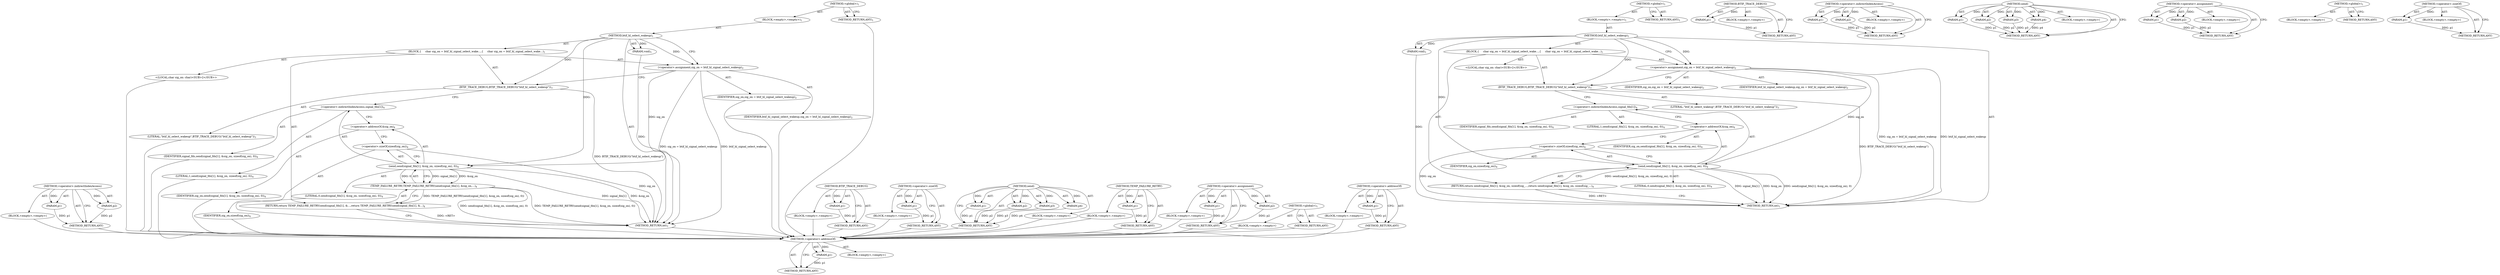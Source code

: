 digraph "&lt;operator&gt;.addressOf" {
vulnerable_69 [label=<(METHOD,&lt;operator&gt;.addressOf)>];
vulnerable_70 [label=<(PARAM,p1)>];
vulnerable_71 [label=<(BLOCK,&lt;empty&gt;,&lt;empty&gt;)>];
vulnerable_72 [label=<(METHOD_RETURN,ANY)>];
vulnerable_6 [label=<(METHOD,&lt;global&gt;)<SUB>1</SUB>>];
vulnerable_7 [label=<(BLOCK,&lt;empty&gt;,&lt;empty&gt;)<SUB>1</SUB>>];
vulnerable_8 [label=<(METHOD,btif_hl_select_wakeup)<SUB>1</SUB>>];
vulnerable_9 [label=<(PARAM,void)<SUB>1</SUB>>];
vulnerable_10 [label=<(BLOCK,{
     char sig_on = btif_hl_signal_select_wake...,{
     char sig_on = btif_hl_signal_select_wake...)<SUB>1</SUB>>];
vulnerable_11 [label="<(LOCAL,char sig_on: char)<SUB>2</SUB>>"];
vulnerable_12 [label=<(&lt;operator&gt;.assignment,sig_on = btif_hl_signal_select_wakeup)<SUB>2</SUB>>];
vulnerable_13 [label=<(IDENTIFIER,sig_on,sig_on = btif_hl_signal_select_wakeup)<SUB>2</SUB>>];
vulnerable_14 [label=<(IDENTIFIER,btif_hl_signal_select_wakeup,sig_on = btif_hl_signal_select_wakeup)<SUB>2</SUB>>];
vulnerable_15 [label=<(BTIF_TRACE_DEBUG,BTIF_TRACE_DEBUG(&quot;btif_hl_select_wakeup&quot;))<SUB>3</SUB>>];
vulnerable_16 [label=<(LITERAL,&quot;btif_hl_select_wakeup&quot;,BTIF_TRACE_DEBUG(&quot;btif_hl_select_wakeup&quot;))<SUB>3</SUB>>];
vulnerable_17 [label=<(RETURN,return send(signal_fds[1], &amp;sig_on, sizeof(sig_...,return send(signal_fds[1], &amp;sig_on, sizeof(sig_...)<SUB>4</SUB>>];
vulnerable_18 [label=<(send,send(signal_fds[1], &amp;sig_on, sizeof(sig_on), 0))<SUB>4</SUB>>];
vulnerable_19 [label=<(&lt;operator&gt;.indirectIndexAccess,signal_fds[1])<SUB>4</SUB>>];
vulnerable_20 [label=<(IDENTIFIER,signal_fds,send(signal_fds[1], &amp;sig_on, sizeof(sig_on), 0))<SUB>4</SUB>>];
vulnerable_21 [label=<(LITERAL,1,send(signal_fds[1], &amp;sig_on, sizeof(sig_on), 0))<SUB>4</SUB>>];
vulnerable_22 [label=<(&lt;operator&gt;.addressOf,&amp;sig_on)<SUB>4</SUB>>];
vulnerable_23 [label=<(IDENTIFIER,sig_on,send(signal_fds[1], &amp;sig_on, sizeof(sig_on), 0))<SUB>4</SUB>>];
vulnerable_24 [label=<(&lt;operator&gt;.sizeOf,sizeof(sig_on))<SUB>4</SUB>>];
vulnerable_25 [label=<(IDENTIFIER,sig_on,sizeof(sig_on))<SUB>4</SUB>>];
vulnerable_26 [label=<(LITERAL,0,send(signal_fds[1], &amp;sig_on, sizeof(sig_on), 0))<SUB>4</SUB>>];
vulnerable_27 [label=<(METHOD_RETURN,int)<SUB>1</SUB>>];
vulnerable_29 [label=<(METHOD_RETURN,ANY)<SUB>1</SUB>>];
vulnerable_53 [label=<(METHOD,BTIF_TRACE_DEBUG)>];
vulnerable_54 [label=<(PARAM,p1)>];
vulnerable_55 [label=<(BLOCK,&lt;empty&gt;,&lt;empty&gt;)>];
vulnerable_56 [label=<(METHOD_RETURN,ANY)>];
vulnerable_64 [label=<(METHOD,&lt;operator&gt;.indirectIndexAccess)>];
vulnerable_65 [label=<(PARAM,p1)>];
vulnerable_66 [label=<(PARAM,p2)>];
vulnerable_67 [label=<(BLOCK,&lt;empty&gt;,&lt;empty&gt;)>];
vulnerable_68 [label=<(METHOD_RETURN,ANY)>];
vulnerable_57 [label=<(METHOD,send)>];
vulnerable_58 [label=<(PARAM,p1)>];
vulnerable_59 [label=<(PARAM,p2)>];
vulnerable_60 [label=<(PARAM,p3)>];
vulnerable_61 [label=<(PARAM,p4)>];
vulnerable_62 [label=<(BLOCK,&lt;empty&gt;,&lt;empty&gt;)>];
vulnerable_63 [label=<(METHOD_RETURN,ANY)>];
vulnerable_48 [label=<(METHOD,&lt;operator&gt;.assignment)>];
vulnerable_49 [label=<(PARAM,p1)>];
vulnerable_50 [label=<(PARAM,p2)>];
vulnerable_51 [label=<(BLOCK,&lt;empty&gt;,&lt;empty&gt;)>];
vulnerable_52 [label=<(METHOD_RETURN,ANY)>];
vulnerable_42 [label=<(METHOD,&lt;global&gt;)<SUB>1</SUB>>];
vulnerable_43 [label=<(BLOCK,&lt;empty&gt;,&lt;empty&gt;)>];
vulnerable_44 [label=<(METHOD_RETURN,ANY)>];
vulnerable_73 [label=<(METHOD,&lt;operator&gt;.sizeOf)>];
vulnerable_74 [label=<(PARAM,p1)>];
vulnerable_75 [label=<(BLOCK,&lt;empty&gt;,&lt;empty&gt;)>];
vulnerable_76 [label=<(METHOD_RETURN,ANY)>];
fixed_69 [label=<(METHOD,&lt;operator&gt;.indirectIndexAccess)>];
fixed_70 [label=<(PARAM,p1)>];
fixed_71 [label=<(PARAM,p2)>];
fixed_72 [label=<(BLOCK,&lt;empty&gt;,&lt;empty&gt;)>];
fixed_73 [label=<(METHOD_RETURN,ANY)>];
fixed_6 [label=<(METHOD,&lt;global&gt;)<SUB>1</SUB>>];
fixed_7 [label=<(BLOCK,&lt;empty&gt;,&lt;empty&gt;)<SUB>1</SUB>>];
fixed_8 [label=<(METHOD,btif_hl_select_wakeup)<SUB>1</SUB>>];
fixed_9 [label=<(PARAM,void)<SUB>1</SUB>>];
fixed_10 [label=<(BLOCK,{
     char sig_on = btif_hl_signal_select_wake...,{
     char sig_on = btif_hl_signal_select_wake...)<SUB>1</SUB>>];
fixed_11 [label="<(LOCAL,char sig_on: char)<SUB>2</SUB>>"];
fixed_12 [label=<(&lt;operator&gt;.assignment,sig_on = btif_hl_signal_select_wakeup)<SUB>2</SUB>>];
fixed_13 [label=<(IDENTIFIER,sig_on,sig_on = btif_hl_signal_select_wakeup)<SUB>2</SUB>>];
fixed_14 [label=<(IDENTIFIER,btif_hl_signal_select_wakeup,sig_on = btif_hl_signal_select_wakeup)<SUB>2</SUB>>];
fixed_15 [label=<(BTIF_TRACE_DEBUG,BTIF_TRACE_DEBUG(&quot;btif_hl_select_wakeup&quot;))<SUB>3</SUB>>];
fixed_16 [label=<(LITERAL,&quot;btif_hl_select_wakeup&quot;,BTIF_TRACE_DEBUG(&quot;btif_hl_select_wakeup&quot;))<SUB>3</SUB>>];
fixed_17 [label=<(RETURN,return TEMP_FAILURE_RETRY(send(signal_fds[1], &amp;...,return TEMP_FAILURE_RETRY(send(signal_fds[1], &amp;...)<SUB>4</SUB>>];
fixed_18 [label=<(TEMP_FAILURE_RETRY,TEMP_FAILURE_RETRY(send(signal_fds[1], &amp;sig_on,...)<SUB>4</SUB>>];
fixed_19 [label=<(send,send(signal_fds[1], &amp;sig_on, sizeof(sig_on), 0))<SUB>4</SUB>>];
fixed_20 [label=<(&lt;operator&gt;.indirectIndexAccess,signal_fds[1])<SUB>4</SUB>>];
fixed_21 [label=<(IDENTIFIER,signal_fds,send(signal_fds[1], &amp;sig_on, sizeof(sig_on), 0))<SUB>4</SUB>>];
fixed_22 [label=<(LITERAL,1,send(signal_fds[1], &amp;sig_on, sizeof(sig_on), 0))<SUB>4</SUB>>];
fixed_23 [label=<(&lt;operator&gt;.addressOf,&amp;sig_on)<SUB>4</SUB>>];
fixed_24 [label=<(IDENTIFIER,sig_on,send(signal_fds[1], &amp;sig_on, sizeof(sig_on), 0))<SUB>4</SUB>>];
fixed_25 [label=<(&lt;operator&gt;.sizeOf,sizeof(sig_on))<SUB>4</SUB>>];
fixed_26 [label=<(IDENTIFIER,sig_on,sizeof(sig_on))<SUB>4</SUB>>];
fixed_27 [label=<(LITERAL,0,send(signal_fds[1], &amp;sig_on, sizeof(sig_on), 0))<SUB>4</SUB>>];
fixed_28 [label=<(METHOD_RETURN,int)<SUB>1</SUB>>];
fixed_30 [label=<(METHOD_RETURN,ANY)<SUB>1</SUB>>];
fixed_54 [label=<(METHOD,BTIF_TRACE_DEBUG)>];
fixed_55 [label=<(PARAM,p1)>];
fixed_56 [label=<(BLOCK,&lt;empty&gt;,&lt;empty&gt;)>];
fixed_57 [label=<(METHOD_RETURN,ANY)>];
fixed_78 [label=<(METHOD,&lt;operator&gt;.sizeOf)>];
fixed_79 [label=<(PARAM,p1)>];
fixed_80 [label=<(BLOCK,&lt;empty&gt;,&lt;empty&gt;)>];
fixed_81 [label=<(METHOD_RETURN,ANY)>];
fixed_62 [label=<(METHOD,send)>];
fixed_63 [label=<(PARAM,p1)>];
fixed_64 [label=<(PARAM,p2)>];
fixed_65 [label=<(PARAM,p3)>];
fixed_66 [label=<(PARAM,p4)>];
fixed_67 [label=<(BLOCK,&lt;empty&gt;,&lt;empty&gt;)>];
fixed_68 [label=<(METHOD_RETURN,ANY)>];
fixed_58 [label=<(METHOD,TEMP_FAILURE_RETRY)>];
fixed_59 [label=<(PARAM,p1)>];
fixed_60 [label=<(BLOCK,&lt;empty&gt;,&lt;empty&gt;)>];
fixed_61 [label=<(METHOD_RETURN,ANY)>];
fixed_49 [label=<(METHOD,&lt;operator&gt;.assignment)>];
fixed_50 [label=<(PARAM,p1)>];
fixed_51 [label=<(PARAM,p2)>];
fixed_52 [label=<(BLOCK,&lt;empty&gt;,&lt;empty&gt;)>];
fixed_53 [label=<(METHOD_RETURN,ANY)>];
fixed_43 [label=<(METHOD,&lt;global&gt;)<SUB>1</SUB>>];
fixed_44 [label=<(BLOCK,&lt;empty&gt;,&lt;empty&gt;)>];
fixed_45 [label=<(METHOD_RETURN,ANY)>];
fixed_74 [label=<(METHOD,&lt;operator&gt;.addressOf)>];
fixed_75 [label=<(PARAM,p1)>];
fixed_76 [label=<(BLOCK,&lt;empty&gt;,&lt;empty&gt;)>];
fixed_77 [label=<(METHOD_RETURN,ANY)>];
vulnerable_69 -> vulnerable_70  [key=0, label="AST: "];
vulnerable_69 -> vulnerable_70  [key=1, label="DDG: "];
vulnerable_69 -> vulnerable_71  [key=0, label="AST: "];
vulnerable_69 -> vulnerable_72  [key=0, label="AST: "];
vulnerable_69 -> vulnerable_72  [key=1, label="CFG: "];
vulnerable_70 -> vulnerable_72  [key=0, label="DDG: p1"];
vulnerable_6 -> vulnerable_7  [key=0, label="AST: "];
vulnerable_6 -> vulnerable_29  [key=0, label="AST: "];
vulnerable_6 -> vulnerable_29  [key=1, label="CFG: "];
vulnerable_7 -> vulnerable_8  [key=0, label="AST: "];
vulnerable_8 -> vulnerable_9  [key=0, label="AST: "];
vulnerable_8 -> vulnerable_9  [key=1, label="DDG: "];
vulnerable_8 -> vulnerable_10  [key=0, label="AST: "];
vulnerable_8 -> vulnerable_27  [key=0, label="AST: "];
vulnerable_8 -> vulnerable_12  [key=0, label="CFG: "];
vulnerable_8 -> vulnerable_12  [key=1, label="DDG: "];
vulnerable_8 -> vulnerable_15  [key=0, label="DDG: "];
vulnerable_8 -> vulnerable_18  [key=0, label="DDG: "];
vulnerable_9 -> vulnerable_27  [key=0, label="DDG: "];
vulnerable_10 -> vulnerable_11  [key=0, label="AST: "];
vulnerable_10 -> vulnerable_12  [key=0, label="AST: "];
vulnerable_10 -> vulnerable_15  [key=0, label="AST: "];
vulnerable_10 -> vulnerable_17  [key=0, label="AST: "];
vulnerable_12 -> vulnerable_13  [key=0, label="AST: "];
vulnerable_12 -> vulnerable_14  [key=0, label="AST: "];
vulnerable_12 -> vulnerable_15  [key=0, label="CFG: "];
vulnerable_12 -> vulnerable_27  [key=0, label="DDG: sig_on = btif_hl_signal_select_wakeup"];
vulnerable_12 -> vulnerable_27  [key=1, label="DDG: btif_hl_signal_select_wakeup"];
vulnerable_12 -> vulnerable_18  [key=0, label="DDG: sig_on"];
vulnerable_15 -> vulnerable_16  [key=0, label="AST: "];
vulnerable_15 -> vulnerable_19  [key=0, label="CFG: "];
vulnerable_15 -> vulnerable_27  [key=0, label="DDG: BTIF_TRACE_DEBUG(&quot;btif_hl_select_wakeup&quot;)"];
vulnerable_17 -> vulnerable_18  [key=0, label="AST: "];
vulnerable_17 -> vulnerable_27  [key=0, label="CFG: "];
vulnerable_17 -> vulnerable_27  [key=1, label="DDG: &lt;RET&gt;"];
vulnerable_18 -> vulnerable_19  [key=0, label="AST: "];
vulnerable_18 -> vulnerable_22  [key=0, label="AST: "];
vulnerable_18 -> vulnerable_24  [key=0, label="AST: "];
vulnerable_18 -> vulnerable_26  [key=0, label="AST: "];
vulnerable_18 -> vulnerable_17  [key=0, label="CFG: "];
vulnerable_18 -> vulnerable_17  [key=1, label="DDG: send(signal_fds[1], &amp;sig_on, sizeof(sig_on), 0)"];
vulnerable_18 -> vulnerable_27  [key=0, label="DDG: signal_fds[1]"];
vulnerable_18 -> vulnerable_27  [key=1, label="DDG: &amp;sig_on"];
vulnerable_18 -> vulnerable_27  [key=2, label="DDG: send(signal_fds[1], &amp;sig_on, sizeof(sig_on), 0)"];
vulnerable_19 -> vulnerable_20  [key=0, label="AST: "];
vulnerable_19 -> vulnerable_21  [key=0, label="AST: "];
vulnerable_19 -> vulnerable_22  [key=0, label="CFG: "];
vulnerable_22 -> vulnerable_23  [key=0, label="AST: "];
vulnerable_22 -> vulnerable_24  [key=0, label="CFG: "];
vulnerable_24 -> vulnerable_25  [key=0, label="AST: "];
vulnerable_24 -> vulnerable_18  [key=0, label="CFG: "];
vulnerable_24 -> vulnerable_27  [key=0, label="DDG: sig_on"];
vulnerable_53 -> vulnerable_54  [key=0, label="AST: "];
vulnerable_53 -> vulnerable_54  [key=1, label="DDG: "];
vulnerable_53 -> vulnerable_55  [key=0, label="AST: "];
vulnerable_53 -> vulnerable_56  [key=0, label="AST: "];
vulnerable_53 -> vulnerable_56  [key=1, label="CFG: "];
vulnerable_54 -> vulnerable_56  [key=0, label="DDG: p1"];
vulnerable_64 -> vulnerable_65  [key=0, label="AST: "];
vulnerable_64 -> vulnerable_65  [key=1, label="DDG: "];
vulnerable_64 -> vulnerable_67  [key=0, label="AST: "];
vulnerable_64 -> vulnerable_66  [key=0, label="AST: "];
vulnerable_64 -> vulnerable_66  [key=1, label="DDG: "];
vulnerable_64 -> vulnerable_68  [key=0, label="AST: "];
vulnerable_64 -> vulnerable_68  [key=1, label="CFG: "];
vulnerable_65 -> vulnerable_68  [key=0, label="DDG: p1"];
vulnerable_66 -> vulnerable_68  [key=0, label="DDG: p2"];
vulnerable_57 -> vulnerable_58  [key=0, label="AST: "];
vulnerable_57 -> vulnerable_58  [key=1, label="DDG: "];
vulnerable_57 -> vulnerable_62  [key=0, label="AST: "];
vulnerable_57 -> vulnerable_59  [key=0, label="AST: "];
vulnerable_57 -> vulnerable_59  [key=1, label="DDG: "];
vulnerable_57 -> vulnerable_63  [key=0, label="AST: "];
vulnerable_57 -> vulnerable_63  [key=1, label="CFG: "];
vulnerable_57 -> vulnerable_60  [key=0, label="AST: "];
vulnerable_57 -> vulnerable_60  [key=1, label="DDG: "];
vulnerable_57 -> vulnerable_61  [key=0, label="AST: "];
vulnerable_57 -> vulnerable_61  [key=1, label="DDG: "];
vulnerable_58 -> vulnerable_63  [key=0, label="DDG: p1"];
vulnerable_59 -> vulnerable_63  [key=0, label="DDG: p2"];
vulnerable_60 -> vulnerable_63  [key=0, label="DDG: p3"];
vulnerable_61 -> vulnerable_63  [key=0, label="DDG: p4"];
vulnerable_48 -> vulnerable_49  [key=0, label="AST: "];
vulnerable_48 -> vulnerable_49  [key=1, label="DDG: "];
vulnerable_48 -> vulnerable_51  [key=0, label="AST: "];
vulnerable_48 -> vulnerable_50  [key=0, label="AST: "];
vulnerable_48 -> vulnerable_50  [key=1, label="DDG: "];
vulnerable_48 -> vulnerable_52  [key=0, label="AST: "];
vulnerable_48 -> vulnerable_52  [key=1, label="CFG: "];
vulnerable_49 -> vulnerable_52  [key=0, label="DDG: p1"];
vulnerable_50 -> vulnerable_52  [key=0, label="DDG: p2"];
vulnerable_42 -> vulnerable_43  [key=0, label="AST: "];
vulnerable_42 -> vulnerable_44  [key=0, label="AST: "];
vulnerable_42 -> vulnerable_44  [key=1, label="CFG: "];
vulnerable_73 -> vulnerable_74  [key=0, label="AST: "];
vulnerable_73 -> vulnerable_74  [key=1, label="DDG: "];
vulnerable_73 -> vulnerable_75  [key=0, label="AST: "];
vulnerable_73 -> vulnerable_76  [key=0, label="AST: "];
vulnerable_73 -> vulnerable_76  [key=1, label="CFG: "];
vulnerable_74 -> vulnerable_76  [key=0, label="DDG: p1"];
fixed_69 -> fixed_70  [key=0, label="AST: "];
fixed_69 -> fixed_70  [key=1, label="DDG: "];
fixed_69 -> fixed_72  [key=0, label="AST: "];
fixed_69 -> fixed_71  [key=0, label="AST: "];
fixed_69 -> fixed_71  [key=1, label="DDG: "];
fixed_69 -> fixed_73  [key=0, label="AST: "];
fixed_69 -> fixed_73  [key=1, label="CFG: "];
fixed_70 -> fixed_73  [key=0, label="DDG: p1"];
fixed_71 -> fixed_73  [key=0, label="DDG: p2"];
fixed_72 -> vulnerable_69  [key=0];
fixed_73 -> vulnerable_69  [key=0];
fixed_6 -> fixed_7  [key=0, label="AST: "];
fixed_6 -> fixed_30  [key=0, label="AST: "];
fixed_6 -> fixed_30  [key=1, label="CFG: "];
fixed_7 -> fixed_8  [key=0, label="AST: "];
fixed_8 -> fixed_9  [key=0, label="AST: "];
fixed_8 -> fixed_9  [key=1, label="DDG: "];
fixed_8 -> fixed_10  [key=0, label="AST: "];
fixed_8 -> fixed_28  [key=0, label="AST: "];
fixed_8 -> fixed_12  [key=0, label="CFG: "];
fixed_8 -> fixed_12  [key=1, label="DDG: "];
fixed_8 -> fixed_15  [key=0, label="DDG: "];
fixed_8 -> fixed_19  [key=0, label="DDG: "];
fixed_9 -> fixed_28  [key=0, label="DDG: "];
fixed_10 -> fixed_11  [key=0, label="AST: "];
fixed_10 -> fixed_12  [key=0, label="AST: "];
fixed_10 -> fixed_15  [key=0, label="AST: "];
fixed_10 -> fixed_17  [key=0, label="AST: "];
fixed_11 -> vulnerable_69  [key=0];
fixed_12 -> fixed_13  [key=0, label="AST: "];
fixed_12 -> fixed_14  [key=0, label="AST: "];
fixed_12 -> fixed_15  [key=0, label="CFG: "];
fixed_12 -> fixed_28  [key=0, label="DDG: sig_on = btif_hl_signal_select_wakeup"];
fixed_12 -> fixed_28  [key=1, label="DDG: btif_hl_signal_select_wakeup"];
fixed_12 -> fixed_19  [key=0, label="DDG: sig_on"];
fixed_13 -> vulnerable_69  [key=0];
fixed_14 -> vulnerable_69  [key=0];
fixed_15 -> fixed_16  [key=0, label="AST: "];
fixed_15 -> fixed_20  [key=0, label="CFG: "];
fixed_15 -> fixed_28  [key=0, label="DDG: BTIF_TRACE_DEBUG(&quot;btif_hl_select_wakeup&quot;)"];
fixed_16 -> vulnerable_69  [key=0];
fixed_17 -> fixed_18  [key=0, label="AST: "];
fixed_17 -> fixed_28  [key=0, label="CFG: "];
fixed_17 -> fixed_28  [key=1, label="DDG: &lt;RET&gt;"];
fixed_18 -> fixed_19  [key=0, label="AST: "];
fixed_18 -> fixed_17  [key=0, label="CFG: "];
fixed_18 -> fixed_17  [key=1, label="DDG: TEMP_FAILURE_RETRY(send(signal_fds[1], &amp;sig_on, sizeof(sig_on), 0))"];
fixed_18 -> fixed_28  [key=0, label="DDG: send(signal_fds[1], &amp;sig_on, sizeof(sig_on), 0)"];
fixed_18 -> fixed_28  [key=1, label="DDG: TEMP_FAILURE_RETRY(send(signal_fds[1], &amp;sig_on, sizeof(sig_on), 0))"];
fixed_19 -> fixed_20  [key=0, label="AST: "];
fixed_19 -> fixed_23  [key=0, label="AST: "];
fixed_19 -> fixed_25  [key=0, label="AST: "];
fixed_19 -> fixed_27  [key=0, label="AST: "];
fixed_19 -> fixed_18  [key=0, label="CFG: "];
fixed_19 -> fixed_18  [key=1, label="DDG: signal_fds[1]"];
fixed_19 -> fixed_18  [key=2, label="DDG: &amp;sig_on"];
fixed_19 -> fixed_18  [key=3, label="DDG: 0"];
fixed_19 -> fixed_28  [key=0, label="DDG: signal_fds[1]"];
fixed_19 -> fixed_28  [key=1, label="DDG: &amp;sig_on"];
fixed_20 -> fixed_21  [key=0, label="AST: "];
fixed_20 -> fixed_22  [key=0, label="AST: "];
fixed_20 -> fixed_23  [key=0, label="CFG: "];
fixed_21 -> vulnerable_69  [key=0];
fixed_22 -> vulnerable_69  [key=0];
fixed_23 -> fixed_24  [key=0, label="AST: "];
fixed_23 -> fixed_25  [key=0, label="CFG: "];
fixed_24 -> vulnerable_69  [key=0];
fixed_25 -> fixed_26  [key=0, label="AST: "];
fixed_25 -> fixed_19  [key=0, label="CFG: "];
fixed_25 -> fixed_28  [key=0, label="DDG: sig_on"];
fixed_26 -> vulnerable_69  [key=0];
fixed_27 -> vulnerable_69  [key=0];
fixed_28 -> vulnerable_69  [key=0];
fixed_30 -> vulnerable_69  [key=0];
fixed_54 -> fixed_55  [key=0, label="AST: "];
fixed_54 -> fixed_55  [key=1, label="DDG: "];
fixed_54 -> fixed_56  [key=0, label="AST: "];
fixed_54 -> fixed_57  [key=0, label="AST: "];
fixed_54 -> fixed_57  [key=1, label="CFG: "];
fixed_55 -> fixed_57  [key=0, label="DDG: p1"];
fixed_56 -> vulnerable_69  [key=0];
fixed_57 -> vulnerable_69  [key=0];
fixed_78 -> fixed_79  [key=0, label="AST: "];
fixed_78 -> fixed_79  [key=1, label="DDG: "];
fixed_78 -> fixed_80  [key=0, label="AST: "];
fixed_78 -> fixed_81  [key=0, label="AST: "];
fixed_78 -> fixed_81  [key=1, label="CFG: "];
fixed_79 -> fixed_81  [key=0, label="DDG: p1"];
fixed_80 -> vulnerable_69  [key=0];
fixed_81 -> vulnerable_69  [key=0];
fixed_62 -> fixed_63  [key=0, label="AST: "];
fixed_62 -> fixed_63  [key=1, label="DDG: "];
fixed_62 -> fixed_67  [key=0, label="AST: "];
fixed_62 -> fixed_64  [key=0, label="AST: "];
fixed_62 -> fixed_64  [key=1, label="DDG: "];
fixed_62 -> fixed_68  [key=0, label="AST: "];
fixed_62 -> fixed_68  [key=1, label="CFG: "];
fixed_62 -> fixed_65  [key=0, label="AST: "];
fixed_62 -> fixed_65  [key=1, label="DDG: "];
fixed_62 -> fixed_66  [key=0, label="AST: "];
fixed_62 -> fixed_66  [key=1, label="DDG: "];
fixed_63 -> fixed_68  [key=0, label="DDG: p1"];
fixed_64 -> fixed_68  [key=0, label="DDG: p2"];
fixed_65 -> fixed_68  [key=0, label="DDG: p3"];
fixed_66 -> fixed_68  [key=0, label="DDG: p4"];
fixed_67 -> vulnerable_69  [key=0];
fixed_68 -> vulnerable_69  [key=0];
fixed_58 -> fixed_59  [key=0, label="AST: "];
fixed_58 -> fixed_59  [key=1, label="DDG: "];
fixed_58 -> fixed_60  [key=0, label="AST: "];
fixed_58 -> fixed_61  [key=0, label="AST: "];
fixed_58 -> fixed_61  [key=1, label="CFG: "];
fixed_59 -> fixed_61  [key=0, label="DDG: p1"];
fixed_60 -> vulnerable_69  [key=0];
fixed_61 -> vulnerable_69  [key=0];
fixed_49 -> fixed_50  [key=0, label="AST: "];
fixed_49 -> fixed_50  [key=1, label="DDG: "];
fixed_49 -> fixed_52  [key=0, label="AST: "];
fixed_49 -> fixed_51  [key=0, label="AST: "];
fixed_49 -> fixed_51  [key=1, label="DDG: "];
fixed_49 -> fixed_53  [key=0, label="AST: "];
fixed_49 -> fixed_53  [key=1, label="CFG: "];
fixed_50 -> fixed_53  [key=0, label="DDG: p1"];
fixed_51 -> fixed_53  [key=0, label="DDG: p2"];
fixed_52 -> vulnerable_69  [key=0];
fixed_53 -> vulnerable_69  [key=0];
fixed_43 -> fixed_44  [key=0, label="AST: "];
fixed_43 -> fixed_45  [key=0, label="AST: "];
fixed_43 -> fixed_45  [key=1, label="CFG: "];
fixed_44 -> vulnerable_69  [key=0];
fixed_45 -> vulnerable_69  [key=0];
fixed_74 -> fixed_75  [key=0, label="AST: "];
fixed_74 -> fixed_75  [key=1, label="DDG: "];
fixed_74 -> fixed_76  [key=0, label="AST: "];
fixed_74 -> fixed_77  [key=0, label="AST: "];
fixed_74 -> fixed_77  [key=1, label="CFG: "];
fixed_75 -> fixed_77  [key=0, label="DDG: p1"];
fixed_76 -> vulnerable_69  [key=0];
fixed_77 -> vulnerable_69  [key=0];
}
